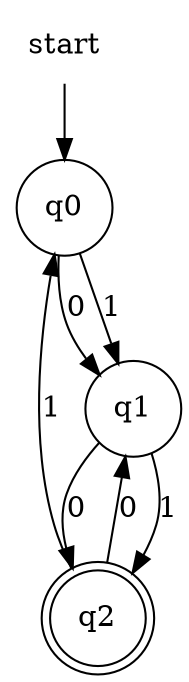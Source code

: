 digraph automaton {
    node [shape=none]; start;
    node [shape=doublecircle]; q2;
    node [shape=circle];
    start -> q0;
    q0 -> q1 [label="0"];
    q0 -> q1 [label="1"];
    q1 -> q2 [label="0"];
    q1 -> q2 [label="1"];
    q2 -> q1 [label="0"];
    q2 -> q0 [label="1"];
}
